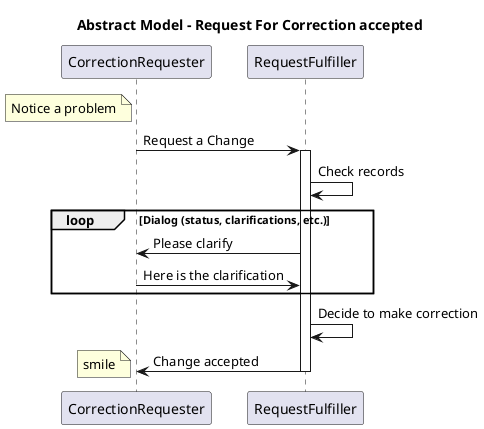@startuml
title Abstract Model - Request For Correction accepted

note left of CorrectionRequester
Notice a problem
end note
CorrectionRequester->RequestFulfiller : Request a Change
Activate RequestFulfiller
RequestFulfiller->RequestFulfiller : Check records

loop Dialog (status, clarifications, etc.)
   RequestFulfiller->CorrectionRequester : Please clarify
   CorrectionRequester->RequestFulfiller : Here is the clarification
end

RequestFulfiller->RequestFulfiller : Decide to make correction
RequestFulfiller->CorrectionRequester : Change accepted
Deactivate RequestFulfiller

note left: smile
@enduml
